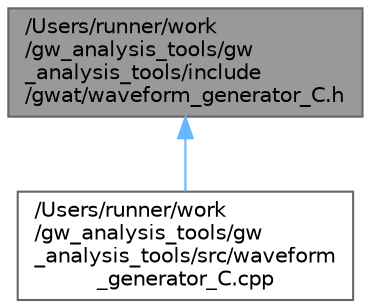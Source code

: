 digraph "/Users/runner/work/gw_analysis_tools/gw_analysis_tools/include/gwat/waveform_generator_C.h"
{
 // LATEX_PDF_SIZE
  bgcolor="transparent";
  edge [fontname=Helvetica,fontsize=10,labelfontname=Helvetica,labelfontsize=10];
  node [fontname=Helvetica,fontsize=10,shape=box,height=0.2,width=0.4];
  Node1 [label="/Users/runner/work\l/gw_analysis_tools/gw\l_analysis_tools/include\l/gwat/waveform_generator_C.h",height=0.2,width=0.4,color="gray40", fillcolor="grey60", style="filled", fontcolor="black",tooltip=" "];
  Node1 -> Node2 [dir="back",color="steelblue1",style="solid"];
  Node2 [label="/Users/runner/work\l/gw_analysis_tools/gw\l_analysis_tools/src/waveform\l_generator_C.cpp",height=0.2,width=0.4,color="grey40", fillcolor="white", style="filled",URL="$waveform__generator__C_8cpp.html",tooltip=" "];
}
